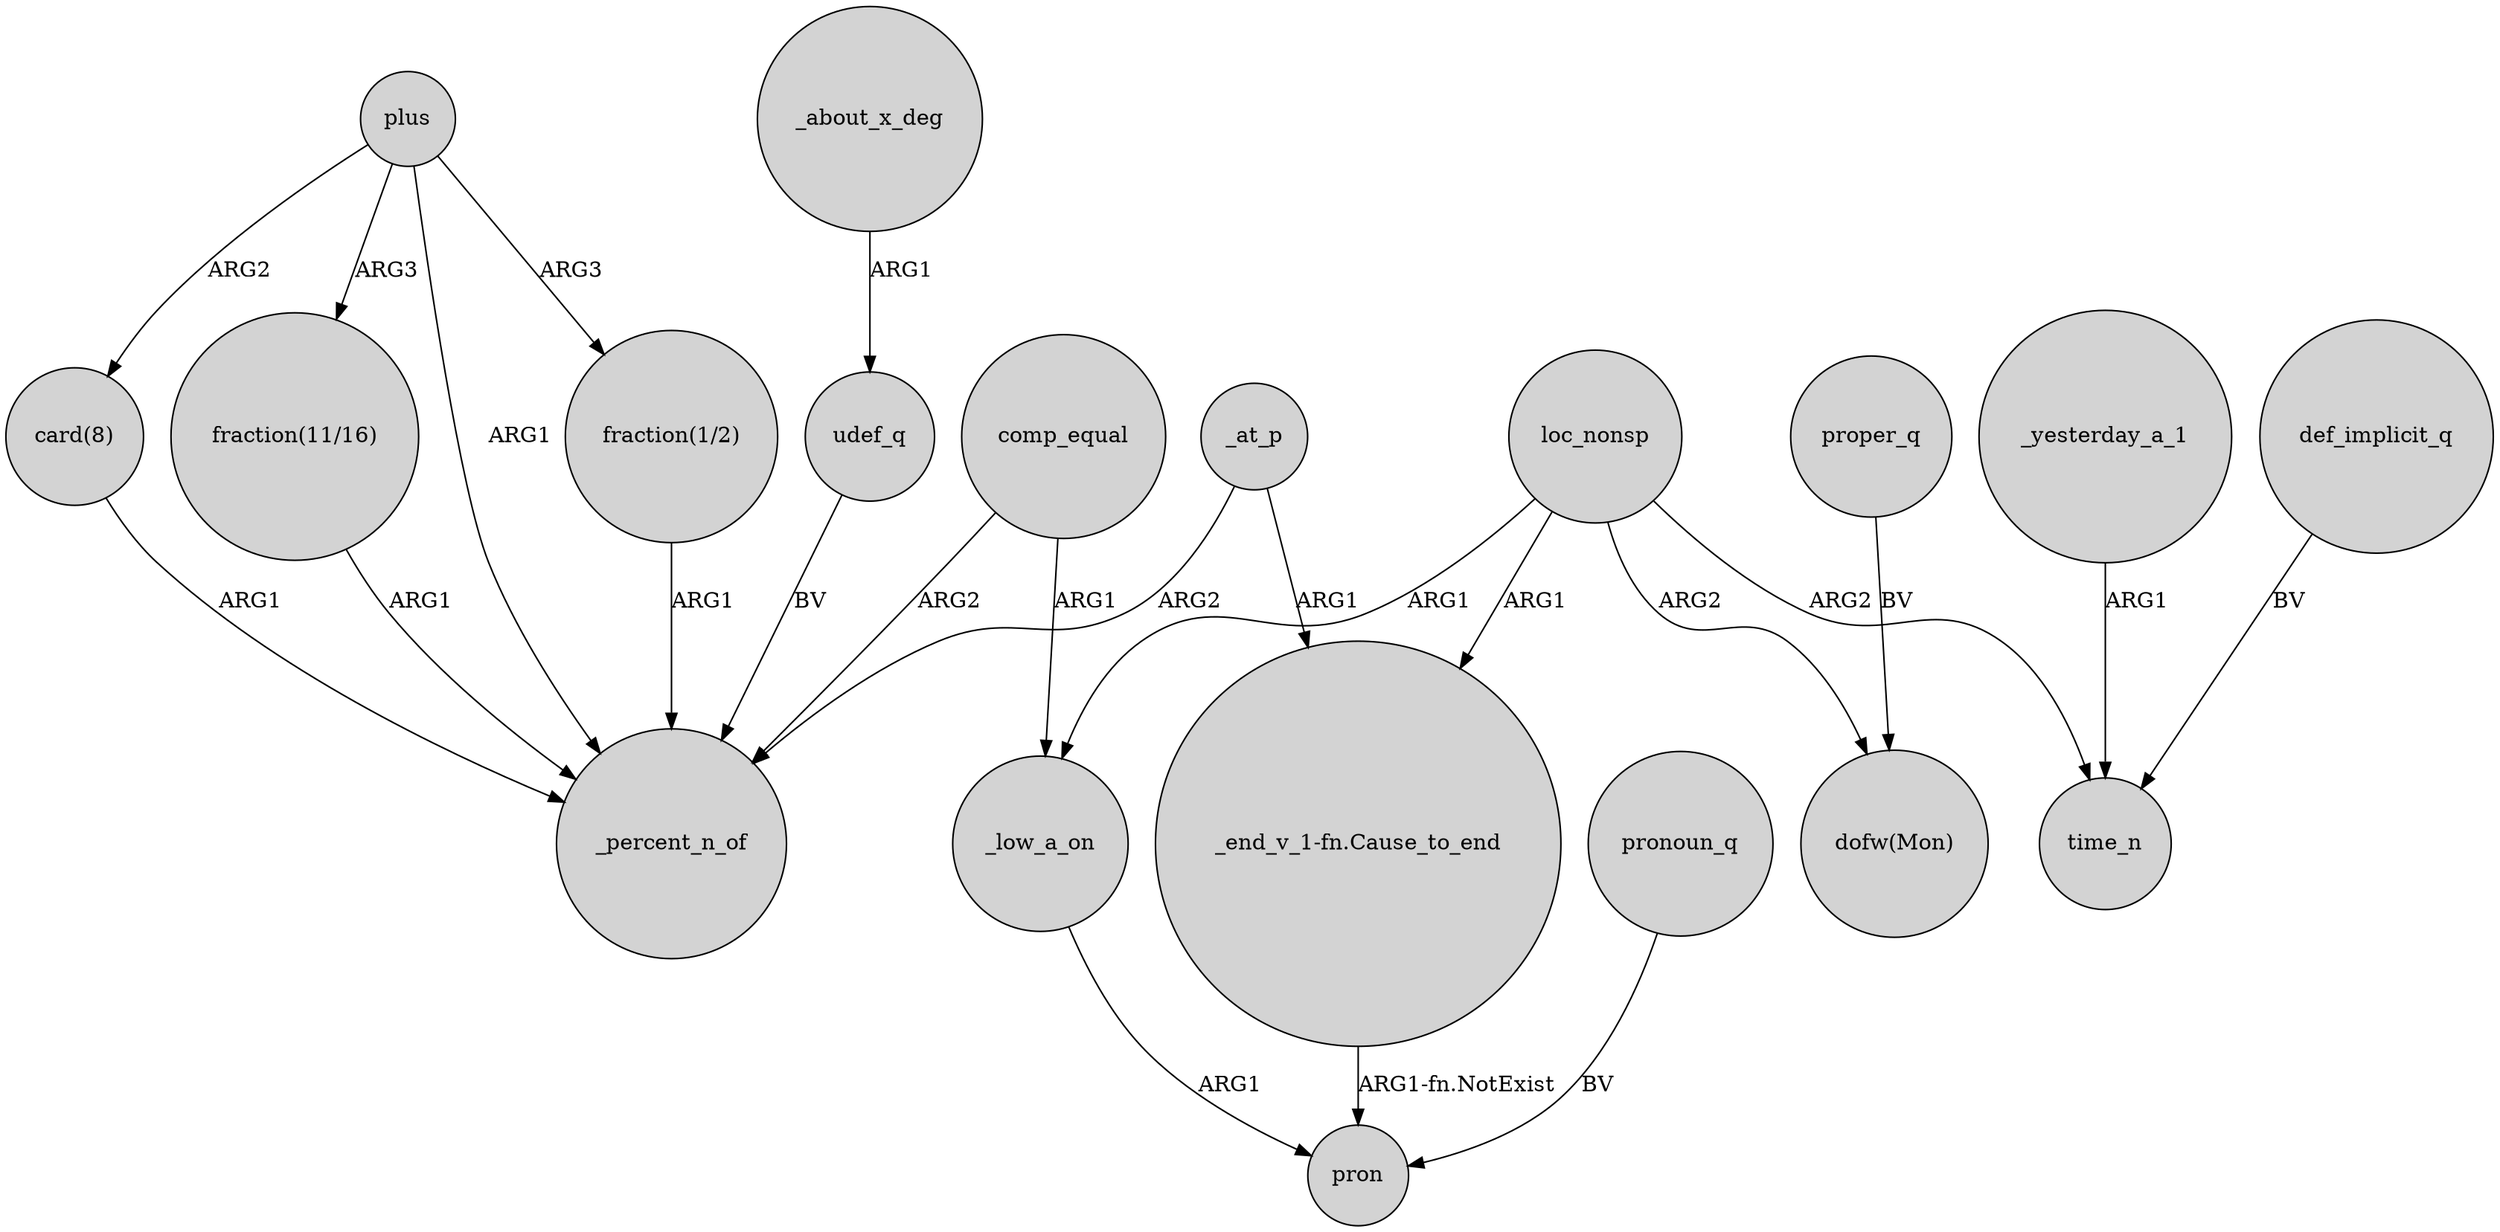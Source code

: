 digraph {
	node [shape=circle style=filled]
	plus -> "card(8)" [label=ARG2]
	_yesterday_a_1 -> time_n [label=ARG1]
	plus -> _percent_n_of [label=ARG1]
	"_end_v_1-fn.Cause_to_end" -> pron [label="ARG1-fn.NotExist"]
	"fraction(11/16)" -> _percent_n_of [label=ARG1]
	_about_x_deg -> udef_q [label=ARG1]
	loc_nonsp -> time_n [label=ARG2]
	comp_equal -> _percent_n_of [label=ARG2]
	_low_a_on -> pron [label=ARG1]
	pronoun_q -> pron [label=BV]
	plus -> "fraction(11/16)" [label=ARG3]
	proper_q -> "dofw(Mon)" [label=BV]
	loc_nonsp -> "_end_v_1-fn.Cause_to_end" [label=ARG1]
	plus -> "fraction(1/2)" [label=ARG3]
	"fraction(1/2)" -> _percent_n_of [label=ARG1]
	loc_nonsp -> "dofw(Mon)" [label=ARG2]
	_at_p -> _percent_n_of [label=ARG2]
	comp_equal -> _low_a_on [label=ARG1]
	loc_nonsp -> _low_a_on [label=ARG1]
	_at_p -> "_end_v_1-fn.Cause_to_end" [label=ARG1]
	"card(8)" -> _percent_n_of [label=ARG1]
	udef_q -> _percent_n_of [label=BV]
	def_implicit_q -> time_n [label=BV]
}
